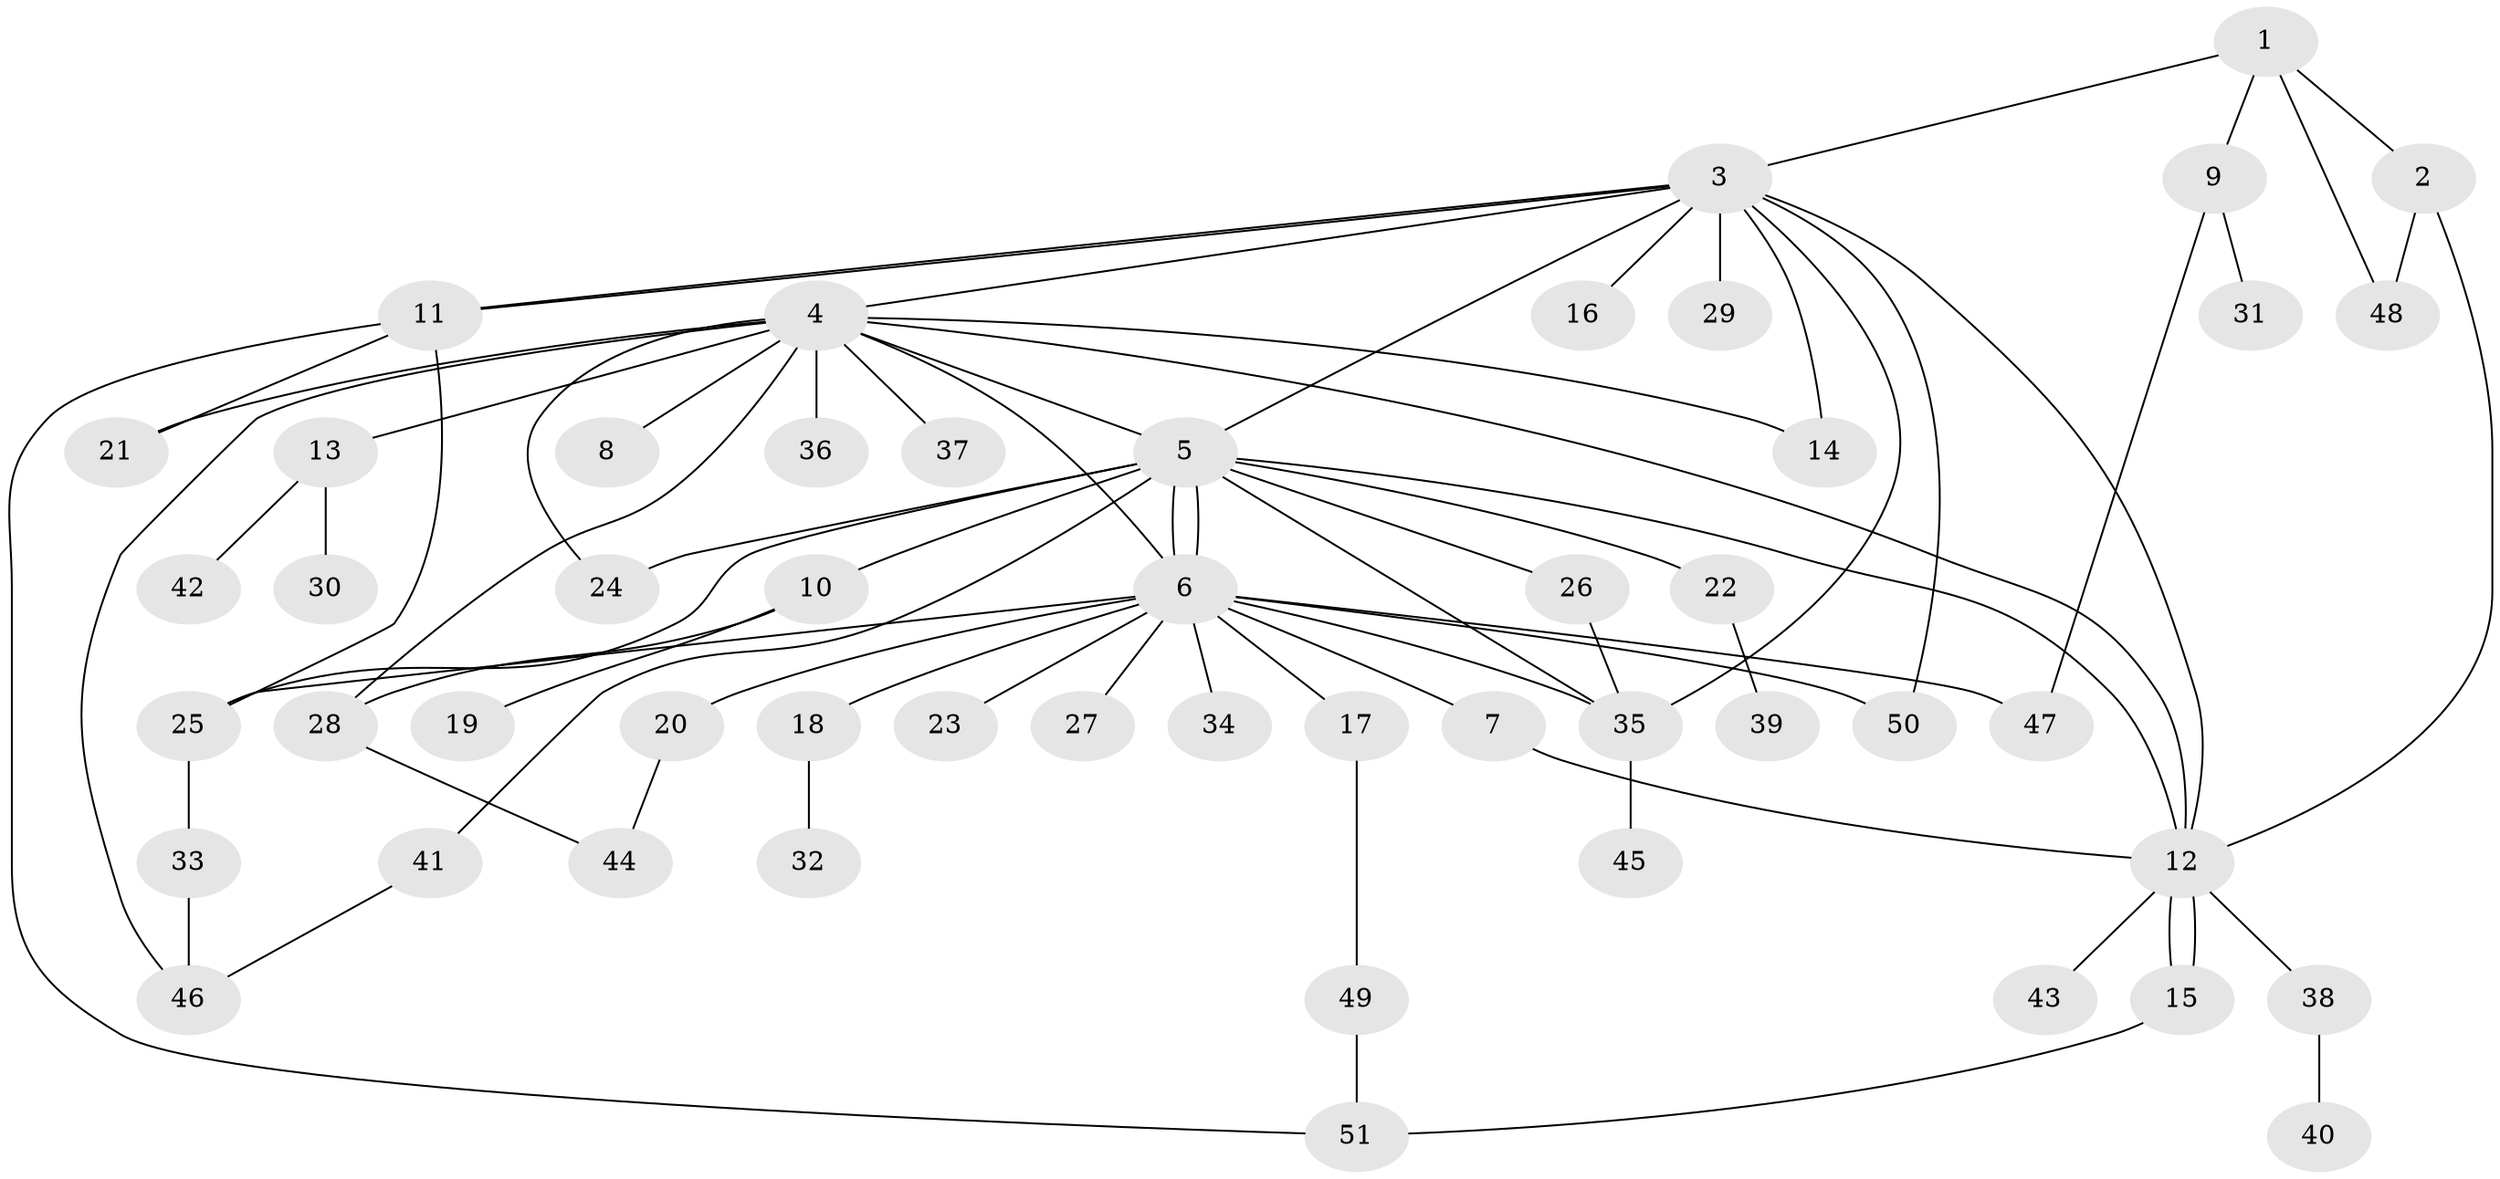 // coarse degree distribution, {1: 0.5142857142857142, 6: 0.02857142857142857, 2: 0.3142857142857143, 20: 0.02857142857142857, 3: 0.08571428571428572, 7: 0.02857142857142857}
// Generated by graph-tools (version 1.1) at 2025/50/03/04/25 21:50:38]
// undirected, 51 vertices, 76 edges
graph export_dot {
graph [start="1"]
  node [color=gray90,style=filled];
  1;
  2;
  3;
  4;
  5;
  6;
  7;
  8;
  9;
  10;
  11;
  12;
  13;
  14;
  15;
  16;
  17;
  18;
  19;
  20;
  21;
  22;
  23;
  24;
  25;
  26;
  27;
  28;
  29;
  30;
  31;
  32;
  33;
  34;
  35;
  36;
  37;
  38;
  39;
  40;
  41;
  42;
  43;
  44;
  45;
  46;
  47;
  48;
  49;
  50;
  51;
  1 -- 2;
  1 -- 3;
  1 -- 9;
  1 -- 48;
  2 -- 12;
  2 -- 48;
  3 -- 4;
  3 -- 5;
  3 -- 11;
  3 -- 11;
  3 -- 12;
  3 -- 14;
  3 -- 16;
  3 -- 29;
  3 -- 35;
  3 -- 50;
  4 -- 5;
  4 -- 6;
  4 -- 8;
  4 -- 12;
  4 -- 13;
  4 -- 14;
  4 -- 21;
  4 -- 24;
  4 -- 28;
  4 -- 36;
  4 -- 37;
  4 -- 46;
  5 -- 6;
  5 -- 6;
  5 -- 10;
  5 -- 12;
  5 -- 22;
  5 -- 24;
  5 -- 25;
  5 -- 26;
  5 -- 35;
  5 -- 41;
  6 -- 7;
  6 -- 17;
  6 -- 18;
  6 -- 20;
  6 -- 23;
  6 -- 25;
  6 -- 27;
  6 -- 34;
  6 -- 35;
  6 -- 47;
  6 -- 50;
  7 -- 12;
  9 -- 31;
  9 -- 47;
  10 -- 19;
  10 -- 28;
  11 -- 21;
  11 -- 25;
  11 -- 51;
  12 -- 15;
  12 -- 15;
  12 -- 38;
  12 -- 43;
  13 -- 30;
  13 -- 42;
  15 -- 51;
  17 -- 49;
  18 -- 32;
  20 -- 44;
  22 -- 39;
  25 -- 33;
  26 -- 35;
  28 -- 44;
  33 -- 46;
  35 -- 45;
  38 -- 40;
  41 -- 46;
  49 -- 51;
}
